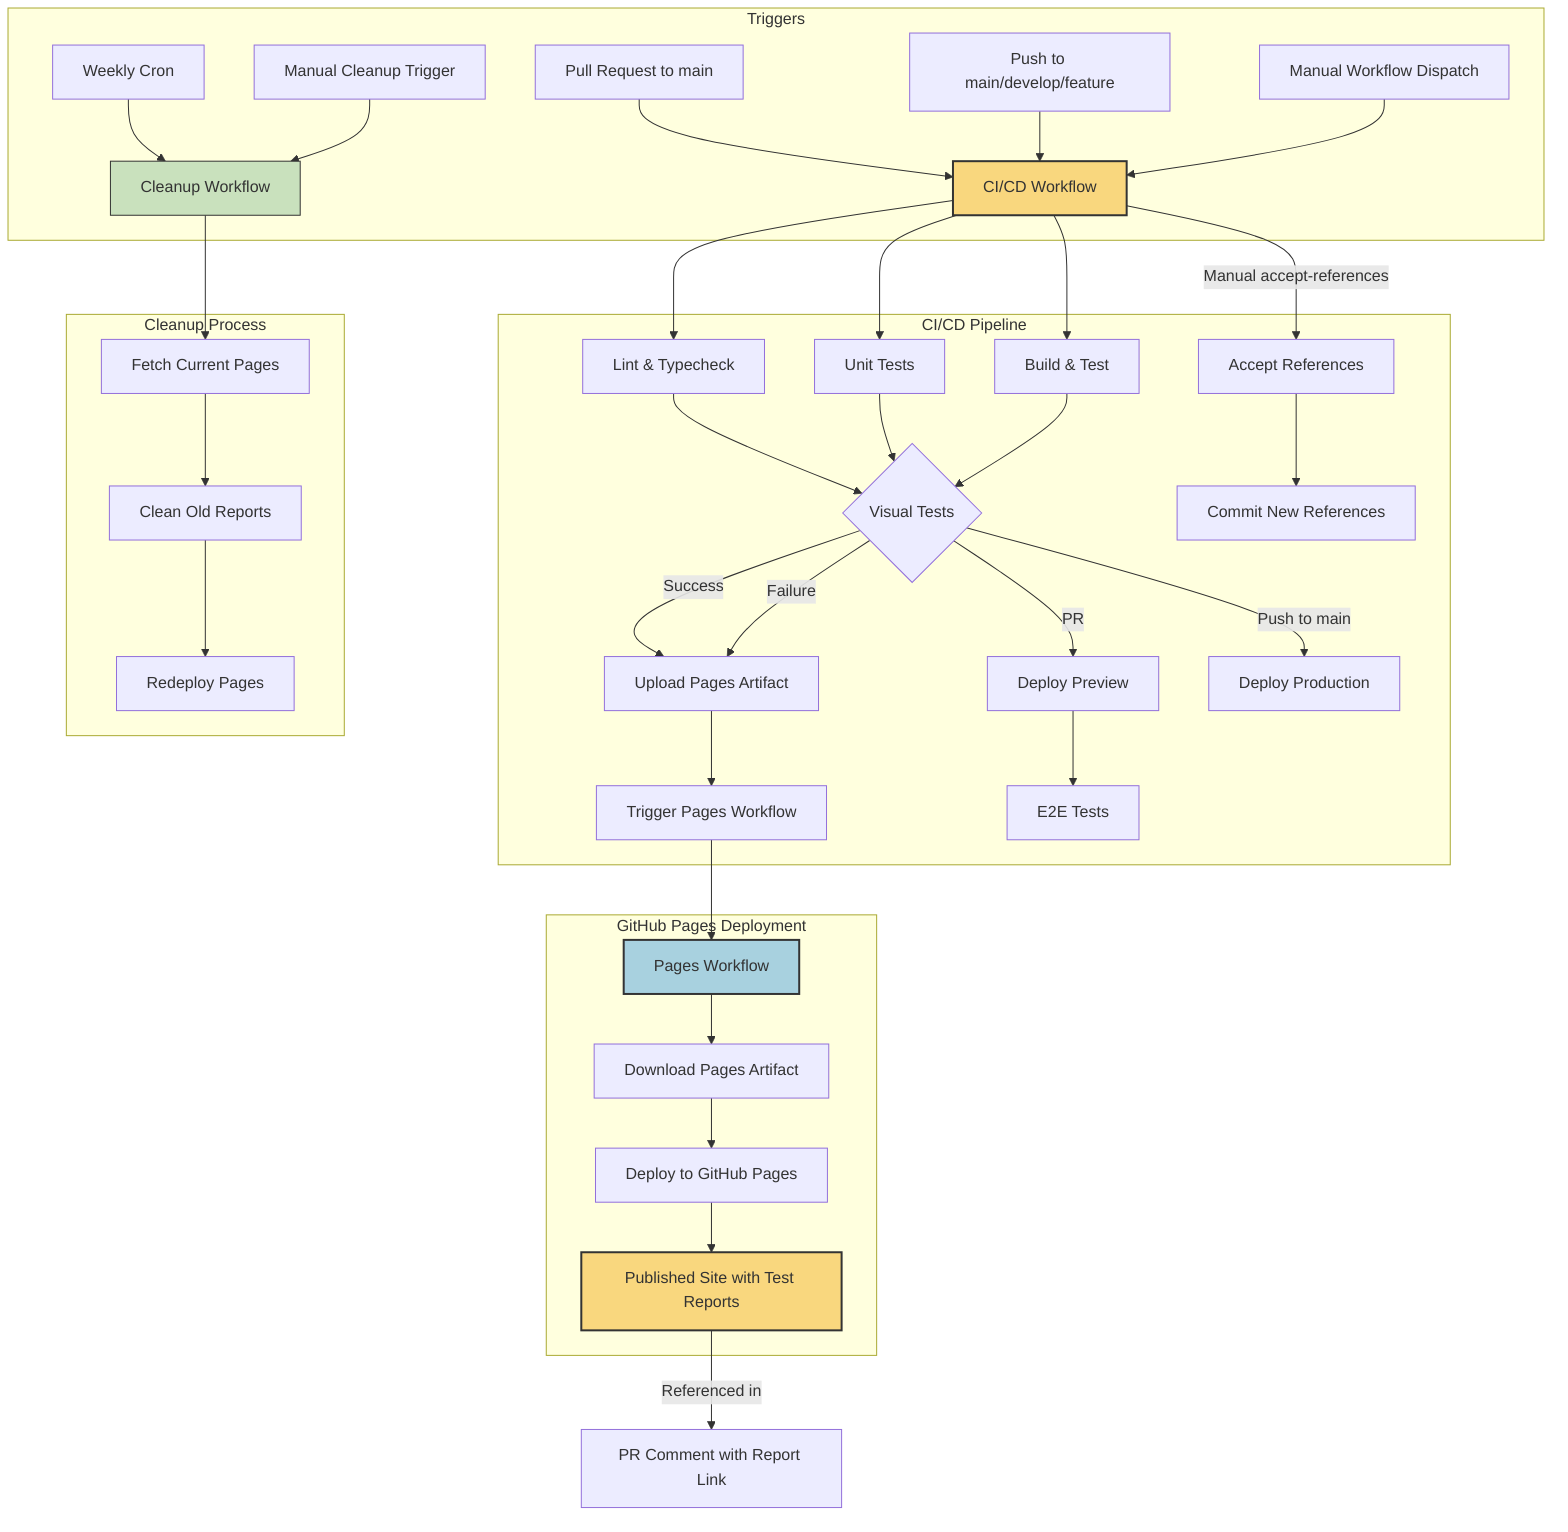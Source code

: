 flowchart TD
    subgraph "Triggers"
        PR[Pull Request to main] --> CI
        Push[Push to main/develop/feature] --> CI
        Manual[Manual Workflow Dispatch] --> CI
        WeeklyCron[Weekly Cron] --> Cleanup
        ManualCleanup[Manual Cleanup Trigger] --> Cleanup
    end

    subgraph "CI/CD Pipeline"
        CI[CI/CD Workflow] --> Lint[Lint & Typecheck]
        CI --> Unit[Unit Tests]
        CI --> Build[Build & Test]
        
        Lint --> Visual{Visual Tests}
        Unit --> Visual
        Build --> Visual
        
        Visual -->|Success| UploadArtifact[Upload Pages Artifact]
        Visual -->|Failure| UploadArtifact
        
        UploadArtifact --> PagesWorkflowTrigger[Trigger Pages Workflow]
        
        CI -->|Manual accept-references| Accept[Accept References]
        Accept --> CommitReferences[Commit New References]
        
        Visual -->|PR| DeployPreview[Deploy Preview]
        DeployPreview --> E2E[E2E Tests]
        
        Visual -->|Push to main| DeployProd[Deploy Production]
    end
    
    subgraph "GitHub Pages Deployment"
        PagesWorkflowTrigger --> Pages[Pages Workflow]
        Pages --> DownloadArtifact[Download Pages Artifact]
        DownloadArtifact --> DeployPages[Deploy to GitHub Pages]
        DeployPages --> PublishedSite[Published Site with Test Reports]
    end
    
    subgraph "Cleanup Process"
        Cleanup[Cleanup Workflow] --> FetchCurrent[Fetch Current Pages]
        FetchCurrent --> CleanReports[Clean Old Reports]
        CleanReports --> RedeployPages[Redeploy Pages]
    end
    
    PublishedSite -->|Referenced in| PRComment[PR Comment with Report Link]
    
    style CI fill:#f9d77e,stroke:#333,stroke-width:2px
    style Pages fill:#a8d1df,stroke:#333,stroke-width:2px
    style Cleanup fill:#c9e1bd,stroke:#333,stroke-width:1px
    style PublishedSite fill:#f9d77e,stroke:#333,stroke-width:2px